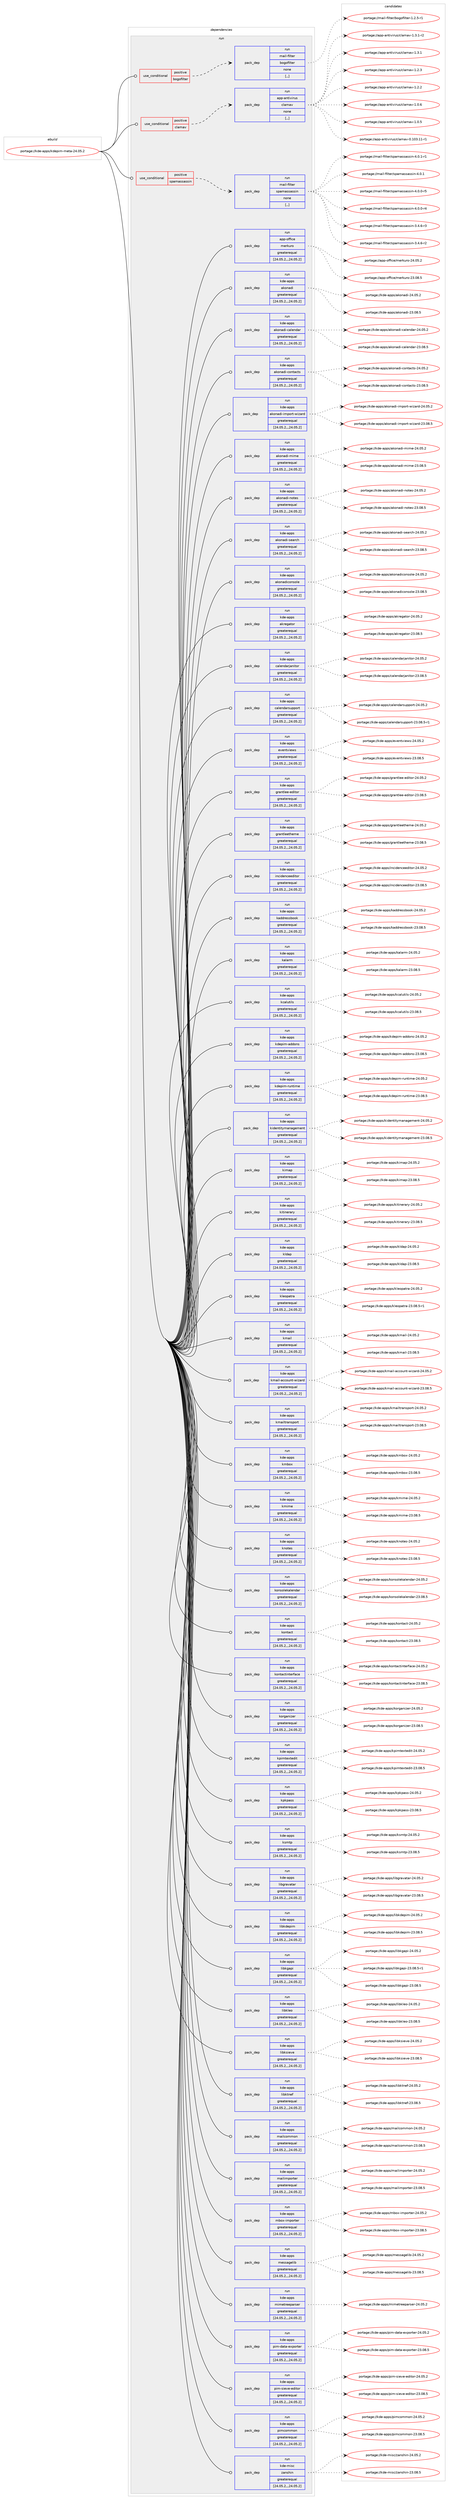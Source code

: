 digraph prolog {

# *************
# Graph options
# *************

newrank=true;
concentrate=true;
compound=true;
graph [rankdir=LR,fontname=Helvetica,fontsize=10,ranksep=1.5];#, ranksep=2.5, nodesep=0.2];
edge  [arrowhead=vee];
node  [fontname=Helvetica,fontsize=10];

# **********
# The ebuild
# **********

subgraph cluster_leftcol {
color=gray;
label=<<i>ebuild</i>>;
id [label="portage://kde-apps/kdepim-meta-24.05.2", color=red, width=4, href="../kde-apps/kdepim-meta-24.05.2.svg"];
}

# ****************
# The dependencies
# ****************

subgraph cluster_midcol {
color=gray;
label=<<i>dependencies</i>>;
subgraph cluster_compile {
fillcolor="#eeeeee";
style=filled;
label=<<i>compile</i>>;
}
subgraph cluster_compileandrun {
fillcolor="#eeeeee";
style=filled;
label=<<i>compile and run</i>>;
}
subgraph cluster_run {
fillcolor="#eeeeee";
style=filled;
label=<<i>run</i>>;
subgraph cond67245 {
dependency252670 [label=<<TABLE BORDER="0" CELLBORDER="1" CELLSPACING="0" CELLPADDING="4"><TR><TD ROWSPAN="3" CELLPADDING="10">use_conditional</TD></TR><TR><TD>positive</TD></TR><TR><TD>bogofilter</TD></TR></TABLE>>, shape=none, color=red];
subgraph pack183651 {
dependency252671 [label=<<TABLE BORDER="0" CELLBORDER="1" CELLSPACING="0" CELLPADDING="4" WIDTH="220"><TR><TD ROWSPAN="6" CELLPADDING="30">pack_dep</TD></TR><TR><TD WIDTH="110">run</TD></TR><TR><TD>mail-filter</TD></TR><TR><TD>bogofilter</TD></TR><TR><TD>none</TD></TR><TR><TD>[,,]</TD></TR></TABLE>>, shape=none, color=blue];
}
dependency252670:e -> dependency252671:w [weight=20,style="dashed",arrowhead="vee"];
}
id:e -> dependency252670:w [weight=20,style="solid",arrowhead="odot"];
subgraph cond67246 {
dependency252672 [label=<<TABLE BORDER="0" CELLBORDER="1" CELLSPACING="0" CELLPADDING="4"><TR><TD ROWSPAN="3" CELLPADDING="10">use_conditional</TD></TR><TR><TD>positive</TD></TR><TR><TD>clamav</TD></TR></TABLE>>, shape=none, color=red];
subgraph pack183652 {
dependency252673 [label=<<TABLE BORDER="0" CELLBORDER="1" CELLSPACING="0" CELLPADDING="4" WIDTH="220"><TR><TD ROWSPAN="6" CELLPADDING="30">pack_dep</TD></TR><TR><TD WIDTH="110">run</TD></TR><TR><TD>app-antivirus</TD></TR><TR><TD>clamav</TD></TR><TR><TD>none</TD></TR><TR><TD>[,,]</TD></TR></TABLE>>, shape=none, color=blue];
}
dependency252672:e -> dependency252673:w [weight=20,style="dashed",arrowhead="vee"];
}
id:e -> dependency252672:w [weight=20,style="solid",arrowhead="odot"];
subgraph cond67247 {
dependency252674 [label=<<TABLE BORDER="0" CELLBORDER="1" CELLSPACING="0" CELLPADDING="4"><TR><TD ROWSPAN="3" CELLPADDING="10">use_conditional</TD></TR><TR><TD>positive</TD></TR><TR><TD>spamassassin</TD></TR></TABLE>>, shape=none, color=red];
subgraph pack183653 {
dependency252675 [label=<<TABLE BORDER="0" CELLBORDER="1" CELLSPACING="0" CELLPADDING="4" WIDTH="220"><TR><TD ROWSPAN="6" CELLPADDING="30">pack_dep</TD></TR><TR><TD WIDTH="110">run</TD></TR><TR><TD>mail-filter</TD></TR><TR><TD>spamassassin</TD></TR><TR><TD>none</TD></TR><TR><TD>[,,]</TD></TR></TABLE>>, shape=none, color=blue];
}
dependency252674:e -> dependency252675:w [weight=20,style="dashed",arrowhead="vee"];
}
id:e -> dependency252674:w [weight=20,style="solid",arrowhead="odot"];
subgraph pack183654 {
dependency252676 [label=<<TABLE BORDER="0" CELLBORDER="1" CELLSPACING="0" CELLPADDING="4" WIDTH="220"><TR><TD ROWSPAN="6" CELLPADDING="30">pack_dep</TD></TR><TR><TD WIDTH="110">run</TD></TR><TR><TD>app-office</TD></TR><TR><TD>merkuro</TD></TR><TR><TD>greaterequal</TD></TR><TR><TD>[24.05.2,,,24.05.2]</TD></TR></TABLE>>, shape=none, color=blue];
}
id:e -> dependency252676:w [weight=20,style="solid",arrowhead="odot"];
subgraph pack183655 {
dependency252677 [label=<<TABLE BORDER="0" CELLBORDER="1" CELLSPACING="0" CELLPADDING="4" WIDTH="220"><TR><TD ROWSPAN="6" CELLPADDING="30">pack_dep</TD></TR><TR><TD WIDTH="110">run</TD></TR><TR><TD>kde-apps</TD></TR><TR><TD>akonadi</TD></TR><TR><TD>greaterequal</TD></TR><TR><TD>[24.05.2,,,24.05.2]</TD></TR></TABLE>>, shape=none, color=blue];
}
id:e -> dependency252677:w [weight=20,style="solid",arrowhead="odot"];
subgraph pack183656 {
dependency252678 [label=<<TABLE BORDER="0" CELLBORDER="1" CELLSPACING="0" CELLPADDING="4" WIDTH="220"><TR><TD ROWSPAN="6" CELLPADDING="30">pack_dep</TD></TR><TR><TD WIDTH="110">run</TD></TR><TR><TD>kde-apps</TD></TR><TR><TD>akonadi-calendar</TD></TR><TR><TD>greaterequal</TD></TR><TR><TD>[24.05.2,,,24.05.2]</TD></TR></TABLE>>, shape=none, color=blue];
}
id:e -> dependency252678:w [weight=20,style="solid",arrowhead="odot"];
subgraph pack183657 {
dependency252679 [label=<<TABLE BORDER="0" CELLBORDER="1" CELLSPACING="0" CELLPADDING="4" WIDTH="220"><TR><TD ROWSPAN="6" CELLPADDING="30">pack_dep</TD></TR><TR><TD WIDTH="110">run</TD></TR><TR><TD>kde-apps</TD></TR><TR><TD>akonadi-contacts</TD></TR><TR><TD>greaterequal</TD></TR><TR><TD>[24.05.2,,,24.05.2]</TD></TR></TABLE>>, shape=none, color=blue];
}
id:e -> dependency252679:w [weight=20,style="solid",arrowhead="odot"];
subgraph pack183658 {
dependency252680 [label=<<TABLE BORDER="0" CELLBORDER="1" CELLSPACING="0" CELLPADDING="4" WIDTH="220"><TR><TD ROWSPAN="6" CELLPADDING="30">pack_dep</TD></TR><TR><TD WIDTH="110">run</TD></TR><TR><TD>kde-apps</TD></TR><TR><TD>akonadi-import-wizard</TD></TR><TR><TD>greaterequal</TD></TR><TR><TD>[24.05.2,,,24.05.2]</TD></TR></TABLE>>, shape=none, color=blue];
}
id:e -> dependency252680:w [weight=20,style="solid",arrowhead="odot"];
subgraph pack183659 {
dependency252681 [label=<<TABLE BORDER="0" CELLBORDER="1" CELLSPACING="0" CELLPADDING="4" WIDTH="220"><TR><TD ROWSPAN="6" CELLPADDING="30">pack_dep</TD></TR><TR><TD WIDTH="110">run</TD></TR><TR><TD>kde-apps</TD></TR><TR><TD>akonadi-mime</TD></TR><TR><TD>greaterequal</TD></TR><TR><TD>[24.05.2,,,24.05.2]</TD></TR></TABLE>>, shape=none, color=blue];
}
id:e -> dependency252681:w [weight=20,style="solid",arrowhead="odot"];
subgraph pack183660 {
dependency252682 [label=<<TABLE BORDER="0" CELLBORDER="1" CELLSPACING="0" CELLPADDING="4" WIDTH="220"><TR><TD ROWSPAN="6" CELLPADDING="30">pack_dep</TD></TR><TR><TD WIDTH="110">run</TD></TR><TR><TD>kde-apps</TD></TR><TR><TD>akonadi-notes</TD></TR><TR><TD>greaterequal</TD></TR><TR><TD>[24.05.2,,,24.05.2]</TD></TR></TABLE>>, shape=none, color=blue];
}
id:e -> dependency252682:w [weight=20,style="solid",arrowhead="odot"];
subgraph pack183661 {
dependency252683 [label=<<TABLE BORDER="0" CELLBORDER="1" CELLSPACING="0" CELLPADDING="4" WIDTH="220"><TR><TD ROWSPAN="6" CELLPADDING="30">pack_dep</TD></TR><TR><TD WIDTH="110">run</TD></TR><TR><TD>kde-apps</TD></TR><TR><TD>akonadi-search</TD></TR><TR><TD>greaterequal</TD></TR><TR><TD>[24.05.2,,,24.05.2]</TD></TR></TABLE>>, shape=none, color=blue];
}
id:e -> dependency252683:w [weight=20,style="solid",arrowhead="odot"];
subgraph pack183662 {
dependency252684 [label=<<TABLE BORDER="0" CELLBORDER="1" CELLSPACING="0" CELLPADDING="4" WIDTH="220"><TR><TD ROWSPAN="6" CELLPADDING="30">pack_dep</TD></TR><TR><TD WIDTH="110">run</TD></TR><TR><TD>kde-apps</TD></TR><TR><TD>akonadiconsole</TD></TR><TR><TD>greaterequal</TD></TR><TR><TD>[24.05.2,,,24.05.2]</TD></TR></TABLE>>, shape=none, color=blue];
}
id:e -> dependency252684:w [weight=20,style="solid",arrowhead="odot"];
subgraph pack183663 {
dependency252685 [label=<<TABLE BORDER="0" CELLBORDER="1" CELLSPACING="0" CELLPADDING="4" WIDTH="220"><TR><TD ROWSPAN="6" CELLPADDING="30">pack_dep</TD></TR><TR><TD WIDTH="110">run</TD></TR><TR><TD>kde-apps</TD></TR><TR><TD>akregator</TD></TR><TR><TD>greaterequal</TD></TR><TR><TD>[24.05.2,,,24.05.2]</TD></TR></TABLE>>, shape=none, color=blue];
}
id:e -> dependency252685:w [weight=20,style="solid",arrowhead="odot"];
subgraph pack183664 {
dependency252686 [label=<<TABLE BORDER="0" CELLBORDER="1" CELLSPACING="0" CELLPADDING="4" WIDTH="220"><TR><TD ROWSPAN="6" CELLPADDING="30">pack_dep</TD></TR><TR><TD WIDTH="110">run</TD></TR><TR><TD>kde-apps</TD></TR><TR><TD>calendarjanitor</TD></TR><TR><TD>greaterequal</TD></TR><TR><TD>[24.05.2,,,24.05.2]</TD></TR></TABLE>>, shape=none, color=blue];
}
id:e -> dependency252686:w [weight=20,style="solid",arrowhead="odot"];
subgraph pack183665 {
dependency252687 [label=<<TABLE BORDER="0" CELLBORDER="1" CELLSPACING="0" CELLPADDING="4" WIDTH="220"><TR><TD ROWSPAN="6" CELLPADDING="30">pack_dep</TD></TR><TR><TD WIDTH="110">run</TD></TR><TR><TD>kde-apps</TD></TR><TR><TD>calendarsupport</TD></TR><TR><TD>greaterequal</TD></TR><TR><TD>[24.05.2,,,24.05.2]</TD></TR></TABLE>>, shape=none, color=blue];
}
id:e -> dependency252687:w [weight=20,style="solid",arrowhead="odot"];
subgraph pack183666 {
dependency252688 [label=<<TABLE BORDER="0" CELLBORDER="1" CELLSPACING="0" CELLPADDING="4" WIDTH="220"><TR><TD ROWSPAN="6" CELLPADDING="30">pack_dep</TD></TR><TR><TD WIDTH="110">run</TD></TR><TR><TD>kde-apps</TD></TR><TR><TD>eventviews</TD></TR><TR><TD>greaterequal</TD></TR><TR><TD>[24.05.2,,,24.05.2]</TD></TR></TABLE>>, shape=none, color=blue];
}
id:e -> dependency252688:w [weight=20,style="solid",arrowhead="odot"];
subgraph pack183667 {
dependency252689 [label=<<TABLE BORDER="0" CELLBORDER="1" CELLSPACING="0" CELLPADDING="4" WIDTH="220"><TR><TD ROWSPAN="6" CELLPADDING="30">pack_dep</TD></TR><TR><TD WIDTH="110">run</TD></TR><TR><TD>kde-apps</TD></TR><TR><TD>grantlee-editor</TD></TR><TR><TD>greaterequal</TD></TR><TR><TD>[24.05.2,,,24.05.2]</TD></TR></TABLE>>, shape=none, color=blue];
}
id:e -> dependency252689:w [weight=20,style="solid",arrowhead="odot"];
subgraph pack183668 {
dependency252690 [label=<<TABLE BORDER="0" CELLBORDER="1" CELLSPACING="0" CELLPADDING="4" WIDTH="220"><TR><TD ROWSPAN="6" CELLPADDING="30">pack_dep</TD></TR><TR><TD WIDTH="110">run</TD></TR><TR><TD>kde-apps</TD></TR><TR><TD>grantleetheme</TD></TR><TR><TD>greaterequal</TD></TR><TR><TD>[24.05.2,,,24.05.2]</TD></TR></TABLE>>, shape=none, color=blue];
}
id:e -> dependency252690:w [weight=20,style="solid",arrowhead="odot"];
subgraph pack183669 {
dependency252691 [label=<<TABLE BORDER="0" CELLBORDER="1" CELLSPACING="0" CELLPADDING="4" WIDTH="220"><TR><TD ROWSPAN="6" CELLPADDING="30">pack_dep</TD></TR><TR><TD WIDTH="110">run</TD></TR><TR><TD>kde-apps</TD></TR><TR><TD>incidenceeditor</TD></TR><TR><TD>greaterequal</TD></TR><TR><TD>[24.05.2,,,24.05.2]</TD></TR></TABLE>>, shape=none, color=blue];
}
id:e -> dependency252691:w [weight=20,style="solid",arrowhead="odot"];
subgraph pack183670 {
dependency252692 [label=<<TABLE BORDER="0" CELLBORDER="1" CELLSPACING="0" CELLPADDING="4" WIDTH="220"><TR><TD ROWSPAN="6" CELLPADDING="30">pack_dep</TD></TR><TR><TD WIDTH="110">run</TD></TR><TR><TD>kde-apps</TD></TR><TR><TD>kaddressbook</TD></TR><TR><TD>greaterequal</TD></TR><TR><TD>[24.05.2,,,24.05.2]</TD></TR></TABLE>>, shape=none, color=blue];
}
id:e -> dependency252692:w [weight=20,style="solid",arrowhead="odot"];
subgraph pack183671 {
dependency252693 [label=<<TABLE BORDER="0" CELLBORDER="1" CELLSPACING="0" CELLPADDING="4" WIDTH="220"><TR><TD ROWSPAN="6" CELLPADDING="30">pack_dep</TD></TR><TR><TD WIDTH="110">run</TD></TR><TR><TD>kde-apps</TD></TR><TR><TD>kalarm</TD></TR><TR><TD>greaterequal</TD></TR><TR><TD>[24.05.2,,,24.05.2]</TD></TR></TABLE>>, shape=none, color=blue];
}
id:e -> dependency252693:w [weight=20,style="solid",arrowhead="odot"];
subgraph pack183672 {
dependency252694 [label=<<TABLE BORDER="0" CELLBORDER="1" CELLSPACING="0" CELLPADDING="4" WIDTH="220"><TR><TD ROWSPAN="6" CELLPADDING="30">pack_dep</TD></TR><TR><TD WIDTH="110">run</TD></TR><TR><TD>kde-apps</TD></TR><TR><TD>kcalutils</TD></TR><TR><TD>greaterequal</TD></TR><TR><TD>[24.05.2,,,24.05.2]</TD></TR></TABLE>>, shape=none, color=blue];
}
id:e -> dependency252694:w [weight=20,style="solid",arrowhead="odot"];
subgraph pack183673 {
dependency252695 [label=<<TABLE BORDER="0" CELLBORDER="1" CELLSPACING="0" CELLPADDING="4" WIDTH="220"><TR><TD ROWSPAN="6" CELLPADDING="30">pack_dep</TD></TR><TR><TD WIDTH="110">run</TD></TR><TR><TD>kde-apps</TD></TR><TR><TD>kdepim-addons</TD></TR><TR><TD>greaterequal</TD></TR><TR><TD>[24.05.2,,,24.05.2]</TD></TR></TABLE>>, shape=none, color=blue];
}
id:e -> dependency252695:w [weight=20,style="solid",arrowhead="odot"];
subgraph pack183674 {
dependency252696 [label=<<TABLE BORDER="0" CELLBORDER="1" CELLSPACING="0" CELLPADDING="4" WIDTH="220"><TR><TD ROWSPAN="6" CELLPADDING="30">pack_dep</TD></TR><TR><TD WIDTH="110">run</TD></TR><TR><TD>kde-apps</TD></TR><TR><TD>kdepim-runtime</TD></TR><TR><TD>greaterequal</TD></TR><TR><TD>[24.05.2,,,24.05.2]</TD></TR></TABLE>>, shape=none, color=blue];
}
id:e -> dependency252696:w [weight=20,style="solid",arrowhead="odot"];
subgraph pack183675 {
dependency252697 [label=<<TABLE BORDER="0" CELLBORDER="1" CELLSPACING="0" CELLPADDING="4" WIDTH="220"><TR><TD ROWSPAN="6" CELLPADDING="30">pack_dep</TD></TR><TR><TD WIDTH="110">run</TD></TR><TR><TD>kde-apps</TD></TR><TR><TD>kidentitymanagement</TD></TR><TR><TD>greaterequal</TD></TR><TR><TD>[24.05.2,,,24.05.2]</TD></TR></TABLE>>, shape=none, color=blue];
}
id:e -> dependency252697:w [weight=20,style="solid",arrowhead="odot"];
subgraph pack183676 {
dependency252698 [label=<<TABLE BORDER="0" CELLBORDER="1" CELLSPACING="0" CELLPADDING="4" WIDTH="220"><TR><TD ROWSPAN="6" CELLPADDING="30">pack_dep</TD></TR><TR><TD WIDTH="110">run</TD></TR><TR><TD>kde-apps</TD></TR><TR><TD>kimap</TD></TR><TR><TD>greaterequal</TD></TR><TR><TD>[24.05.2,,,24.05.2]</TD></TR></TABLE>>, shape=none, color=blue];
}
id:e -> dependency252698:w [weight=20,style="solid",arrowhead="odot"];
subgraph pack183677 {
dependency252699 [label=<<TABLE BORDER="0" CELLBORDER="1" CELLSPACING="0" CELLPADDING="4" WIDTH="220"><TR><TD ROWSPAN="6" CELLPADDING="30">pack_dep</TD></TR><TR><TD WIDTH="110">run</TD></TR><TR><TD>kde-apps</TD></TR><TR><TD>kitinerary</TD></TR><TR><TD>greaterequal</TD></TR><TR><TD>[24.05.2,,,24.05.2]</TD></TR></TABLE>>, shape=none, color=blue];
}
id:e -> dependency252699:w [weight=20,style="solid",arrowhead="odot"];
subgraph pack183678 {
dependency252700 [label=<<TABLE BORDER="0" CELLBORDER="1" CELLSPACING="0" CELLPADDING="4" WIDTH="220"><TR><TD ROWSPAN="6" CELLPADDING="30">pack_dep</TD></TR><TR><TD WIDTH="110">run</TD></TR><TR><TD>kde-apps</TD></TR><TR><TD>kldap</TD></TR><TR><TD>greaterequal</TD></TR><TR><TD>[24.05.2,,,24.05.2]</TD></TR></TABLE>>, shape=none, color=blue];
}
id:e -> dependency252700:w [weight=20,style="solid",arrowhead="odot"];
subgraph pack183679 {
dependency252701 [label=<<TABLE BORDER="0" CELLBORDER="1" CELLSPACING="0" CELLPADDING="4" WIDTH="220"><TR><TD ROWSPAN="6" CELLPADDING="30">pack_dep</TD></TR><TR><TD WIDTH="110">run</TD></TR><TR><TD>kde-apps</TD></TR><TR><TD>kleopatra</TD></TR><TR><TD>greaterequal</TD></TR><TR><TD>[24.05.2,,,24.05.2]</TD></TR></TABLE>>, shape=none, color=blue];
}
id:e -> dependency252701:w [weight=20,style="solid",arrowhead="odot"];
subgraph pack183680 {
dependency252702 [label=<<TABLE BORDER="0" CELLBORDER="1" CELLSPACING="0" CELLPADDING="4" WIDTH="220"><TR><TD ROWSPAN="6" CELLPADDING="30">pack_dep</TD></TR><TR><TD WIDTH="110">run</TD></TR><TR><TD>kde-apps</TD></TR><TR><TD>kmail</TD></TR><TR><TD>greaterequal</TD></TR><TR><TD>[24.05.2,,,24.05.2]</TD></TR></TABLE>>, shape=none, color=blue];
}
id:e -> dependency252702:w [weight=20,style="solid",arrowhead="odot"];
subgraph pack183681 {
dependency252703 [label=<<TABLE BORDER="0" CELLBORDER="1" CELLSPACING="0" CELLPADDING="4" WIDTH="220"><TR><TD ROWSPAN="6" CELLPADDING="30">pack_dep</TD></TR><TR><TD WIDTH="110">run</TD></TR><TR><TD>kde-apps</TD></TR><TR><TD>kmail-account-wizard</TD></TR><TR><TD>greaterequal</TD></TR><TR><TD>[24.05.2,,,24.05.2]</TD></TR></TABLE>>, shape=none, color=blue];
}
id:e -> dependency252703:w [weight=20,style="solid",arrowhead="odot"];
subgraph pack183682 {
dependency252704 [label=<<TABLE BORDER="0" CELLBORDER="1" CELLSPACING="0" CELLPADDING="4" WIDTH="220"><TR><TD ROWSPAN="6" CELLPADDING="30">pack_dep</TD></TR><TR><TD WIDTH="110">run</TD></TR><TR><TD>kde-apps</TD></TR><TR><TD>kmailtransport</TD></TR><TR><TD>greaterequal</TD></TR><TR><TD>[24.05.2,,,24.05.2]</TD></TR></TABLE>>, shape=none, color=blue];
}
id:e -> dependency252704:w [weight=20,style="solid",arrowhead="odot"];
subgraph pack183683 {
dependency252705 [label=<<TABLE BORDER="0" CELLBORDER="1" CELLSPACING="0" CELLPADDING="4" WIDTH="220"><TR><TD ROWSPAN="6" CELLPADDING="30">pack_dep</TD></TR><TR><TD WIDTH="110">run</TD></TR><TR><TD>kde-apps</TD></TR><TR><TD>kmbox</TD></TR><TR><TD>greaterequal</TD></TR><TR><TD>[24.05.2,,,24.05.2]</TD></TR></TABLE>>, shape=none, color=blue];
}
id:e -> dependency252705:w [weight=20,style="solid",arrowhead="odot"];
subgraph pack183684 {
dependency252706 [label=<<TABLE BORDER="0" CELLBORDER="1" CELLSPACING="0" CELLPADDING="4" WIDTH="220"><TR><TD ROWSPAN="6" CELLPADDING="30">pack_dep</TD></TR><TR><TD WIDTH="110">run</TD></TR><TR><TD>kde-apps</TD></TR><TR><TD>kmime</TD></TR><TR><TD>greaterequal</TD></TR><TR><TD>[24.05.2,,,24.05.2]</TD></TR></TABLE>>, shape=none, color=blue];
}
id:e -> dependency252706:w [weight=20,style="solid",arrowhead="odot"];
subgraph pack183685 {
dependency252707 [label=<<TABLE BORDER="0" CELLBORDER="1" CELLSPACING="0" CELLPADDING="4" WIDTH="220"><TR><TD ROWSPAN="6" CELLPADDING="30">pack_dep</TD></TR><TR><TD WIDTH="110">run</TD></TR><TR><TD>kde-apps</TD></TR><TR><TD>knotes</TD></TR><TR><TD>greaterequal</TD></TR><TR><TD>[24.05.2,,,24.05.2]</TD></TR></TABLE>>, shape=none, color=blue];
}
id:e -> dependency252707:w [weight=20,style="solid",arrowhead="odot"];
subgraph pack183686 {
dependency252708 [label=<<TABLE BORDER="0" CELLBORDER="1" CELLSPACING="0" CELLPADDING="4" WIDTH="220"><TR><TD ROWSPAN="6" CELLPADDING="30">pack_dep</TD></TR><TR><TD WIDTH="110">run</TD></TR><TR><TD>kde-apps</TD></TR><TR><TD>konsolekalendar</TD></TR><TR><TD>greaterequal</TD></TR><TR><TD>[24.05.2,,,24.05.2]</TD></TR></TABLE>>, shape=none, color=blue];
}
id:e -> dependency252708:w [weight=20,style="solid",arrowhead="odot"];
subgraph pack183687 {
dependency252709 [label=<<TABLE BORDER="0" CELLBORDER="1" CELLSPACING="0" CELLPADDING="4" WIDTH="220"><TR><TD ROWSPAN="6" CELLPADDING="30">pack_dep</TD></TR><TR><TD WIDTH="110">run</TD></TR><TR><TD>kde-apps</TD></TR><TR><TD>kontact</TD></TR><TR><TD>greaterequal</TD></TR><TR><TD>[24.05.2,,,24.05.2]</TD></TR></TABLE>>, shape=none, color=blue];
}
id:e -> dependency252709:w [weight=20,style="solid",arrowhead="odot"];
subgraph pack183688 {
dependency252710 [label=<<TABLE BORDER="0" CELLBORDER="1" CELLSPACING="0" CELLPADDING="4" WIDTH="220"><TR><TD ROWSPAN="6" CELLPADDING="30">pack_dep</TD></TR><TR><TD WIDTH="110">run</TD></TR><TR><TD>kde-apps</TD></TR><TR><TD>kontactinterface</TD></TR><TR><TD>greaterequal</TD></TR><TR><TD>[24.05.2,,,24.05.2]</TD></TR></TABLE>>, shape=none, color=blue];
}
id:e -> dependency252710:w [weight=20,style="solid",arrowhead="odot"];
subgraph pack183689 {
dependency252711 [label=<<TABLE BORDER="0" CELLBORDER="1" CELLSPACING="0" CELLPADDING="4" WIDTH="220"><TR><TD ROWSPAN="6" CELLPADDING="30">pack_dep</TD></TR><TR><TD WIDTH="110">run</TD></TR><TR><TD>kde-apps</TD></TR><TR><TD>korganizer</TD></TR><TR><TD>greaterequal</TD></TR><TR><TD>[24.05.2,,,24.05.2]</TD></TR></TABLE>>, shape=none, color=blue];
}
id:e -> dependency252711:w [weight=20,style="solid",arrowhead="odot"];
subgraph pack183690 {
dependency252712 [label=<<TABLE BORDER="0" CELLBORDER="1" CELLSPACING="0" CELLPADDING="4" WIDTH="220"><TR><TD ROWSPAN="6" CELLPADDING="30">pack_dep</TD></TR><TR><TD WIDTH="110">run</TD></TR><TR><TD>kde-apps</TD></TR><TR><TD>kpimtextedit</TD></TR><TR><TD>greaterequal</TD></TR><TR><TD>[24.05.2,,,24.05.2]</TD></TR></TABLE>>, shape=none, color=blue];
}
id:e -> dependency252712:w [weight=20,style="solid",arrowhead="odot"];
subgraph pack183691 {
dependency252713 [label=<<TABLE BORDER="0" CELLBORDER="1" CELLSPACING="0" CELLPADDING="4" WIDTH="220"><TR><TD ROWSPAN="6" CELLPADDING="30">pack_dep</TD></TR><TR><TD WIDTH="110">run</TD></TR><TR><TD>kde-apps</TD></TR><TR><TD>kpkpass</TD></TR><TR><TD>greaterequal</TD></TR><TR><TD>[24.05.2,,,24.05.2]</TD></TR></TABLE>>, shape=none, color=blue];
}
id:e -> dependency252713:w [weight=20,style="solid",arrowhead="odot"];
subgraph pack183692 {
dependency252714 [label=<<TABLE BORDER="0" CELLBORDER="1" CELLSPACING="0" CELLPADDING="4" WIDTH="220"><TR><TD ROWSPAN="6" CELLPADDING="30">pack_dep</TD></TR><TR><TD WIDTH="110">run</TD></TR><TR><TD>kde-apps</TD></TR><TR><TD>ksmtp</TD></TR><TR><TD>greaterequal</TD></TR><TR><TD>[24.05.2,,,24.05.2]</TD></TR></TABLE>>, shape=none, color=blue];
}
id:e -> dependency252714:w [weight=20,style="solid",arrowhead="odot"];
subgraph pack183693 {
dependency252715 [label=<<TABLE BORDER="0" CELLBORDER="1" CELLSPACING="0" CELLPADDING="4" WIDTH="220"><TR><TD ROWSPAN="6" CELLPADDING="30">pack_dep</TD></TR><TR><TD WIDTH="110">run</TD></TR><TR><TD>kde-apps</TD></TR><TR><TD>libgravatar</TD></TR><TR><TD>greaterequal</TD></TR><TR><TD>[24.05.2,,,24.05.2]</TD></TR></TABLE>>, shape=none, color=blue];
}
id:e -> dependency252715:w [weight=20,style="solid",arrowhead="odot"];
subgraph pack183694 {
dependency252716 [label=<<TABLE BORDER="0" CELLBORDER="1" CELLSPACING="0" CELLPADDING="4" WIDTH="220"><TR><TD ROWSPAN="6" CELLPADDING="30">pack_dep</TD></TR><TR><TD WIDTH="110">run</TD></TR><TR><TD>kde-apps</TD></TR><TR><TD>libkdepim</TD></TR><TR><TD>greaterequal</TD></TR><TR><TD>[24.05.2,,,24.05.2]</TD></TR></TABLE>>, shape=none, color=blue];
}
id:e -> dependency252716:w [weight=20,style="solid",arrowhead="odot"];
subgraph pack183695 {
dependency252717 [label=<<TABLE BORDER="0" CELLBORDER="1" CELLSPACING="0" CELLPADDING="4" WIDTH="220"><TR><TD ROWSPAN="6" CELLPADDING="30">pack_dep</TD></TR><TR><TD WIDTH="110">run</TD></TR><TR><TD>kde-apps</TD></TR><TR><TD>libkgapi</TD></TR><TR><TD>greaterequal</TD></TR><TR><TD>[24.05.2,,,24.05.2]</TD></TR></TABLE>>, shape=none, color=blue];
}
id:e -> dependency252717:w [weight=20,style="solid",arrowhead="odot"];
subgraph pack183696 {
dependency252718 [label=<<TABLE BORDER="0" CELLBORDER="1" CELLSPACING="0" CELLPADDING="4" WIDTH="220"><TR><TD ROWSPAN="6" CELLPADDING="30">pack_dep</TD></TR><TR><TD WIDTH="110">run</TD></TR><TR><TD>kde-apps</TD></TR><TR><TD>libkleo</TD></TR><TR><TD>greaterequal</TD></TR><TR><TD>[24.05.2,,,24.05.2]</TD></TR></TABLE>>, shape=none, color=blue];
}
id:e -> dependency252718:w [weight=20,style="solid",arrowhead="odot"];
subgraph pack183697 {
dependency252719 [label=<<TABLE BORDER="0" CELLBORDER="1" CELLSPACING="0" CELLPADDING="4" WIDTH="220"><TR><TD ROWSPAN="6" CELLPADDING="30">pack_dep</TD></TR><TR><TD WIDTH="110">run</TD></TR><TR><TD>kde-apps</TD></TR><TR><TD>libksieve</TD></TR><TR><TD>greaterequal</TD></TR><TR><TD>[24.05.2,,,24.05.2]</TD></TR></TABLE>>, shape=none, color=blue];
}
id:e -> dependency252719:w [weight=20,style="solid",arrowhead="odot"];
subgraph pack183698 {
dependency252720 [label=<<TABLE BORDER="0" CELLBORDER="1" CELLSPACING="0" CELLPADDING="4" WIDTH="220"><TR><TD ROWSPAN="6" CELLPADDING="30">pack_dep</TD></TR><TR><TD WIDTH="110">run</TD></TR><TR><TD>kde-apps</TD></TR><TR><TD>libktnef</TD></TR><TR><TD>greaterequal</TD></TR><TR><TD>[24.05.2,,,24.05.2]</TD></TR></TABLE>>, shape=none, color=blue];
}
id:e -> dependency252720:w [weight=20,style="solid",arrowhead="odot"];
subgraph pack183699 {
dependency252721 [label=<<TABLE BORDER="0" CELLBORDER="1" CELLSPACING="0" CELLPADDING="4" WIDTH="220"><TR><TD ROWSPAN="6" CELLPADDING="30">pack_dep</TD></TR><TR><TD WIDTH="110">run</TD></TR><TR><TD>kde-apps</TD></TR><TR><TD>mailcommon</TD></TR><TR><TD>greaterequal</TD></TR><TR><TD>[24.05.2,,,24.05.2]</TD></TR></TABLE>>, shape=none, color=blue];
}
id:e -> dependency252721:w [weight=20,style="solid",arrowhead="odot"];
subgraph pack183700 {
dependency252722 [label=<<TABLE BORDER="0" CELLBORDER="1" CELLSPACING="0" CELLPADDING="4" WIDTH="220"><TR><TD ROWSPAN="6" CELLPADDING="30">pack_dep</TD></TR><TR><TD WIDTH="110">run</TD></TR><TR><TD>kde-apps</TD></TR><TR><TD>mailimporter</TD></TR><TR><TD>greaterequal</TD></TR><TR><TD>[24.05.2,,,24.05.2]</TD></TR></TABLE>>, shape=none, color=blue];
}
id:e -> dependency252722:w [weight=20,style="solid",arrowhead="odot"];
subgraph pack183701 {
dependency252723 [label=<<TABLE BORDER="0" CELLBORDER="1" CELLSPACING="0" CELLPADDING="4" WIDTH="220"><TR><TD ROWSPAN="6" CELLPADDING="30">pack_dep</TD></TR><TR><TD WIDTH="110">run</TD></TR><TR><TD>kde-apps</TD></TR><TR><TD>mbox-importer</TD></TR><TR><TD>greaterequal</TD></TR><TR><TD>[24.05.2,,,24.05.2]</TD></TR></TABLE>>, shape=none, color=blue];
}
id:e -> dependency252723:w [weight=20,style="solid",arrowhead="odot"];
subgraph pack183702 {
dependency252724 [label=<<TABLE BORDER="0" CELLBORDER="1" CELLSPACING="0" CELLPADDING="4" WIDTH="220"><TR><TD ROWSPAN="6" CELLPADDING="30">pack_dep</TD></TR><TR><TD WIDTH="110">run</TD></TR><TR><TD>kde-apps</TD></TR><TR><TD>messagelib</TD></TR><TR><TD>greaterequal</TD></TR><TR><TD>[24.05.2,,,24.05.2]</TD></TR></TABLE>>, shape=none, color=blue];
}
id:e -> dependency252724:w [weight=20,style="solid",arrowhead="odot"];
subgraph pack183703 {
dependency252725 [label=<<TABLE BORDER="0" CELLBORDER="1" CELLSPACING="0" CELLPADDING="4" WIDTH="220"><TR><TD ROWSPAN="6" CELLPADDING="30">pack_dep</TD></TR><TR><TD WIDTH="110">run</TD></TR><TR><TD>kde-apps</TD></TR><TR><TD>mimetreeparser</TD></TR><TR><TD>greaterequal</TD></TR><TR><TD>[24.05.2,,,24.05.2]</TD></TR></TABLE>>, shape=none, color=blue];
}
id:e -> dependency252725:w [weight=20,style="solid",arrowhead="odot"];
subgraph pack183704 {
dependency252726 [label=<<TABLE BORDER="0" CELLBORDER="1" CELLSPACING="0" CELLPADDING="4" WIDTH="220"><TR><TD ROWSPAN="6" CELLPADDING="30">pack_dep</TD></TR><TR><TD WIDTH="110">run</TD></TR><TR><TD>kde-apps</TD></TR><TR><TD>pim-data-exporter</TD></TR><TR><TD>greaterequal</TD></TR><TR><TD>[24.05.2,,,24.05.2]</TD></TR></TABLE>>, shape=none, color=blue];
}
id:e -> dependency252726:w [weight=20,style="solid",arrowhead="odot"];
subgraph pack183705 {
dependency252727 [label=<<TABLE BORDER="0" CELLBORDER="1" CELLSPACING="0" CELLPADDING="4" WIDTH="220"><TR><TD ROWSPAN="6" CELLPADDING="30">pack_dep</TD></TR><TR><TD WIDTH="110">run</TD></TR><TR><TD>kde-apps</TD></TR><TR><TD>pim-sieve-editor</TD></TR><TR><TD>greaterequal</TD></TR><TR><TD>[24.05.2,,,24.05.2]</TD></TR></TABLE>>, shape=none, color=blue];
}
id:e -> dependency252727:w [weight=20,style="solid",arrowhead="odot"];
subgraph pack183706 {
dependency252728 [label=<<TABLE BORDER="0" CELLBORDER="1" CELLSPACING="0" CELLPADDING="4" WIDTH="220"><TR><TD ROWSPAN="6" CELLPADDING="30">pack_dep</TD></TR><TR><TD WIDTH="110">run</TD></TR><TR><TD>kde-apps</TD></TR><TR><TD>pimcommon</TD></TR><TR><TD>greaterequal</TD></TR><TR><TD>[24.05.2,,,24.05.2]</TD></TR></TABLE>>, shape=none, color=blue];
}
id:e -> dependency252728:w [weight=20,style="solid",arrowhead="odot"];
subgraph pack183707 {
dependency252729 [label=<<TABLE BORDER="0" CELLBORDER="1" CELLSPACING="0" CELLPADDING="4" WIDTH="220"><TR><TD ROWSPAN="6" CELLPADDING="30">pack_dep</TD></TR><TR><TD WIDTH="110">run</TD></TR><TR><TD>kde-misc</TD></TR><TR><TD>zanshin</TD></TR><TR><TD>greaterequal</TD></TR><TR><TD>[24.05.2,,,24.05.2]</TD></TR></TABLE>>, shape=none, color=blue];
}
id:e -> dependency252729:w [weight=20,style="solid",arrowhead="odot"];
}
}

# **************
# The candidates
# **************

subgraph cluster_choices {
rank=same;
color=gray;
label=<<i>candidates</i>>;

subgraph choice183651 {
color=black;
nodesep=1;
choice109971051084510210510811610111447981111031111021051081161011144549465046534511449 [label="portage://mail-filter/bogofilter-1.2.5-r1", color=red, width=4,href="../mail-filter/bogofilter-1.2.5-r1.svg"];
dependency252671:e -> choice109971051084510210510811610111447981111031111021051081161011144549465046534511449:w [style=dotted,weight="100"];
}
subgraph choice183652 {
color=black;
nodesep=1;
choice971121124597110116105118105114117115479910897109971184549465146494511450 [label="portage://app-antivirus/clamav-1.3.1-r2", color=red, width=4,href="../app-antivirus/clamav-1.3.1-r2.svg"];
choice97112112459711011610511810511411711547991089710997118454946514649 [label="portage://app-antivirus/clamav-1.3.1", color=red, width=4,href="../app-antivirus/clamav-1.3.1.svg"];
choice97112112459711011610511810511411711547991089710997118454946504651 [label="portage://app-antivirus/clamav-1.2.3", color=red, width=4,href="../app-antivirus/clamav-1.2.3.svg"];
choice97112112459711011610511810511411711547991089710997118454946504650 [label="portage://app-antivirus/clamav-1.2.2", color=red, width=4,href="../app-antivirus/clamav-1.2.2.svg"];
choice97112112459711011610511810511411711547991089710997118454946484654 [label="portage://app-antivirus/clamav-1.0.6", color=red, width=4,href="../app-antivirus/clamav-1.0.6.svg"];
choice97112112459711011610511810511411711547991089710997118454946484653 [label="portage://app-antivirus/clamav-1.0.5", color=red, width=4,href="../app-antivirus/clamav-1.0.5.svg"];
choice971121124597110116105118105114117115479910897109971184548464948514649494511449 [label="portage://app-antivirus/clamav-0.103.11-r1", color=red, width=4,href="../app-antivirus/clamav-0.103.11-r1.svg"];
dependency252673:e -> choice971121124597110116105118105114117115479910897109971184549465146494511450:w [style=dotted,weight="100"];
dependency252673:e -> choice97112112459711011610511810511411711547991089710997118454946514649:w [style=dotted,weight="100"];
dependency252673:e -> choice97112112459711011610511810511411711547991089710997118454946504651:w [style=dotted,weight="100"];
dependency252673:e -> choice97112112459711011610511810511411711547991089710997118454946504650:w [style=dotted,weight="100"];
dependency252673:e -> choice97112112459711011610511810511411711547991089710997118454946484654:w [style=dotted,weight="100"];
dependency252673:e -> choice97112112459711011610511810511411711547991089710997118454946484653:w [style=dotted,weight="100"];
dependency252673:e -> choice971121124597110116105118105114117115479910897109971184548464948514649494511449:w [style=dotted,weight="100"];
}
subgraph choice183653 {
color=black;
nodesep=1;
choice1099710510845102105108116101114471151129710997115115971151151051104552464846494511449 [label="portage://mail-filter/spamassassin-4.0.1-r1", color=red, width=4,href="../mail-filter/spamassassin-4.0.1-r1.svg"];
choice109971051084510210510811610111447115112971099711511597115115105110455246484649 [label="portage://mail-filter/spamassassin-4.0.1", color=red, width=4,href="../mail-filter/spamassassin-4.0.1.svg"];
choice1099710510845102105108116101114471151129710997115115971151151051104552464846484511453 [label="portage://mail-filter/spamassassin-4.0.0-r5", color=red, width=4,href="../mail-filter/spamassassin-4.0.0-r5.svg"];
choice1099710510845102105108116101114471151129710997115115971151151051104552464846484511452 [label="portage://mail-filter/spamassassin-4.0.0-r4", color=red, width=4,href="../mail-filter/spamassassin-4.0.0-r4.svg"];
choice1099710510845102105108116101114471151129710997115115971151151051104551465246544511451 [label="portage://mail-filter/spamassassin-3.4.6-r3", color=red, width=4,href="../mail-filter/spamassassin-3.4.6-r3.svg"];
choice1099710510845102105108116101114471151129710997115115971151151051104551465246544511450 [label="portage://mail-filter/spamassassin-3.4.6-r2", color=red, width=4,href="../mail-filter/spamassassin-3.4.6-r2.svg"];
dependency252675:e -> choice1099710510845102105108116101114471151129710997115115971151151051104552464846494511449:w [style=dotted,weight="100"];
dependency252675:e -> choice109971051084510210510811610111447115112971099711511597115115105110455246484649:w [style=dotted,weight="100"];
dependency252675:e -> choice1099710510845102105108116101114471151129710997115115971151151051104552464846484511453:w [style=dotted,weight="100"];
dependency252675:e -> choice1099710510845102105108116101114471151129710997115115971151151051104552464846484511452:w [style=dotted,weight="100"];
dependency252675:e -> choice1099710510845102105108116101114471151129710997115115971151151051104551465246544511451:w [style=dotted,weight="100"];
dependency252675:e -> choice1099710510845102105108116101114471151129710997115115971151151051104551465246544511450:w [style=dotted,weight="100"];
}
subgraph choice183654 {
color=black;
nodesep=1;
choice971121124511110210210599101471091011141071171141114550524648534650 [label="portage://app-office/merkuro-24.05.2", color=red, width=4,href="../app-office/merkuro-24.05.2.svg"];
choice971121124511110210210599101471091011141071171141114550514648564653 [label="portage://app-office/merkuro-23.08.5", color=red, width=4,href="../app-office/merkuro-23.08.5.svg"];
dependency252676:e -> choice971121124511110210210599101471091011141071171141114550524648534650:w [style=dotted,weight="100"];
dependency252676:e -> choice971121124511110210210599101471091011141071171141114550514648564653:w [style=dotted,weight="100"];
}
subgraph choice183655 {
color=black;
nodesep=1;
choice10710010145971121121154797107111110971001054550524648534650 [label="portage://kde-apps/akonadi-24.05.2", color=red, width=4,href="../kde-apps/akonadi-24.05.2.svg"];
choice10710010145971121121154797107111110971001054550514648564653 [label="portage://kde-apps/akonadi-23.08.5", color=red, width=4,href="../kde-apps/akonadi-23.08.5.svg"];
dependency252677:e -> choice10710010145971121121154797107111110971001054550524648534650:w [style=dotted,weight="100"];
dependency252677:e -> choice10710010145971121121154797107111110971001054550514648564653:w [style=dotted,weight="100"];
}
subgraph choice183656 {
color=black;
nodesep=1;
choice1071001014597112112115479710711111097100105459997108101110100971144550524648534650 [label="portage://kde-apps/akonadi-calendar-24.05.2", color=red, width=4,href="../kde-apps/akonadi-calendar-24.05.2.svg"];
choice1071001014597112112115479710711111097100105459997108101110100971144550514648564653 [label="portage://kde-apps/akonadi-calendar-23.08.5", color=red, width=4,href="../kde-apps/akonadi-calendar-23.08.5.svg"];
dependency252678:e -> choice1071001014597112112115479710711111097100105459997108101110100971144550524648534650:w [style=dotted,weight="100"];
dependency252678:e -> choice1071001014597112112115479710711111097100105459997108101110100971144550514648564653:w [style=dotted,weight="100"];
}
subgraph choice183657 {
color=black;
nodesep=1;
choice1071001014597112112115479710711111097100105459911111011697991161154550524648534650 [label="portage://kde-apps/akonadi-contacts-24.05.2", color=red, width=4,href="../kde-apps/akonadi-contacts-24.05.2.svg"];
choice1071001014597112112115479710711111097100105459911111011697991161154550514648564653 [label="portage://kde-apps/akonadi-contacts-23.08.5", color=red, width=4,href="../kde-apps/akonadi-contacts-23.08.5.svg"];
dependency252679:e -> choice1071001014597112112115479710711111097100105459911111011697991161154550524648534650:w [style=dotted,weight="100"];
dependency252679:e -> choice1071001014597112112115479710711111097100105459911111011697991161154550514648564653:w [style=dotted,weight="100"];
}
subgraph choice183658 {
color=black;
nodesep=1;
choice10710010145971121121154797107111110971001054510510911211111411645119105122971141004550524648534650 [label="portage://kde-apps/akonadi-import-wizard-24.05.2", color=red, width=4,href="../kde-apps/akonadi-import-wizard-24.05.2.svg"];
choice10710010145971121121154797107111110971001054510510911211111411645119105122971141004550514648564653 [label="portage://kde-apps/akonadi-import-wizard-23.08.5", color=red, width=4,href="../kde-apps/akonadi-import-wizard-23.08.5.svg"];
dependency252680:e -> choice10710010145971121121154797107111110971001054510510911211111411645119105122971141004550524648534650:w [style=dotted,weight="100"];
dependency252680:e -> choice10710010145971121121154797107111110971001054510510911211111411645119105122971141004550514648564653:w [style=dotted,weight="100"];
}
subgraph choice183659 {
color=black;
nodesep=1;
choice1071001014597112112115479710711111097100105451091051091014550524648534650 [label="portage://kde-apps/akonadi-mime-24.05.2", color=red, width=4,href="../kde-apps/akonadi-mime-24.05.2.svg"];
choice1071001014597112112115479710711111097100105451091051091014550514648564653 [label="portage://kde-apps/akonadi-mime-23.08.5", color=red, width=4,href="../kde-apps/akonadi-mime-23.08.5.svg"];
dependency252681:e -> choice1071001014597112112115479710711111097100105451091051091014550524648534650:w [style=dotted,weight="100"];
dependency252681:e -> choice1071001014597112112115479710711111097100105451091051091014550514648564653:w [style=dotted,weight="100"];
}
subgraph choice183660 {
color=black;
nodesep=1;
choice1071001014597112112115479710711111097100105451101111161011154550524648534650 [label="portage://kde-apps/akonadi-notes-24.05.2", color=red, width=4,href="../kde-apps/akonadi-notes-24.05.2.svg"];
choice1071001014597112112115479710711111097100105451101111161011154550514648564653 [label="portage://kde-apps/akonadi-notes-23.08.5", color=red, width=4,href="../kde-apps/akonadi-notes-23.08.5.svg"];
dependency252682:e -> choice1071001014597112112115479710711111097100105451101111161011154550524648534650:w [style=dotted,weight="100"];
dependency252682:e -> choice1071001014597112112115479710711111097100105451101111161011154550514648564653:w [style=dotted,weight="100"];
}
subgraph choice183661 {
color=black;
nodesep=1;
choice10710010145971121121154797107111110971001054511510197114991044550524648534650 [label="portage://kde-apps/akonadi-search-24.05.2", color=red, width=4,href="../kde-apps/akonadi-search-24.05.2.svg"];
choice10710010145971121121154797107111110971001054511510197114991044550514648564653 [label="portage://kde-apps/akonadi-search-23.08.5", color=red, width=4,href="../kde-apps/akonadi-search-23.08.5.svg"];
dependency252683:e -> choice10710010145971121121154797107111110971001054511510197114991044550524648534650:w [style=dotted,weight="100"];
dependency252683:e -> choice10710010145971121121154797107111110971001054511510197114991044550514648564653:w [style=dotted,weight="100"];
}
subgraph choice183662 {
color=black;
nodesep=1;
choice1071001014597112112115479710711111097100105991111101151111081014550524648534650 [label="portage://kde-apps/akonadiconsole-24.05.2", color=red, width=4,href="../kde-apps/akonadiconsole-24.05.2.svg"];
choice1071001014597112112115479710711111097100105991111101151111081014550514648564653 [label="portage://kde-apps/akonadiconsole-23.08.5", color=red, width=4,href="../kde-apps/akonadiconsole-23.08.5.svg"];
dependency252684:e -> choice1071001014597112112115479710711111097100105991111101151111081014550524648534650:w [style=dotted,weight="100"];
dependency252684:e -> choice1071001014597112112115479710711111097100105991111101151111081014550514648564653:w [style=dotted,weight="100"];
}
subgraph choice183663 {
color=black;
nodesep=1;
choice10710010145971121121154797107114101103971161111144550524648534650 [label="portage://kde-apps/akregator-24.05.2", color=red, width=4,href="../kde-apps/akregator-24.05.2.svg"];
choice10710010145971121121154797107114101103971161111144550514648564653 [label="portage://kde-apps/akregator-23.08.5", color=red, width=4,href="../kde-apps/akregator-23.08.5.svg"];
dependency252685:e -> choice10710010145971121121154797107114101103971161111144550524648534650:w [style=dotted,weight="100"];
dependency252685:e -> choice10710010145971121121154797107114101103971161111144550514648564653:w [style=dotted,weight="100"];
}
subgraph choice183664 {
color=black;
nodesep=1;
choice107100101459711211211547999710810111010097114106971101051161111144550524648534650 [label="portage://kde-apps/calendarjanitor-24.05.2", color=red, width=4,href="../kde-apps/calendarjanitor-24.05.2.svg"];
choice107100101459711211211547999710810111010097114106971101051161111144550514648564653 [label="portage://kde-apps/calendarjanitor-23.08.5", color=red, width=4,href="../kde-apps/calendarjanitor-23.08.5.svg"];
dependency252686:e -> choice107100101459711211211547999710810111010097114106971101051161111144550524648534650:w [style=dotted,weight="100"];
dependency252686:e -> choice107100101459711211211547999710810111010097114106971101051161111144550514648564653:w [style=dotted,weight="100"];
}
subgraph choice183665 {
color=black;
nodesep=1;
choice1071001014597112112115479997108101110100971141151171121121111141164550524648534650 [label="portage://kde-apps/calendarsupport-24.05.2", color=red, width=4,href="../kde-apps/calendarsupport-24.05.2.svg"];
choice10710010145971121121154799971081011101009711411511711211211111411645505146485646534511449 [label="portage://kde-apps/calendarsupport-23.08.5-r1", color=red, width=4,href="../kde-apps/calendarsupport-23.08.5-r1.svg"];
dependency252687:e -> choice1071001014597112112115479997108101110100971141151171121121111141164550524648534650:w [style=dotted,weight="100"];
dependency252687:e -> choice10710010145971121121154799971081011101009711411511711211211111411645505146485646534511449:w [style=dotted,weight="100"];
}
subgraph choice183666 {
color=black;
nodesep=1;
choice1071001014597112112115471011181011101161181051011191154550524648534650 [label="portage://kde-apps/eventviews-24.05.2", color=red, width=4,href="../kde-apps/eventviews-24.05.2.svg"];
choice1071001014597112112115471011181011101161181051011191154550514648564653 [label="portage://kde-apps/eventviews-23.08.5", color=red, width=4,href="../kde-apps/eventviews-23.08.5.svg"];
dependency252688:e -> choice1071001014597112112115471011181011101161181051011191154550524648534650:w [style=dotted,weight="100"];
dependency252688:e -> choice1071001014597112112115471011181011101161181051011191154550514648564653:w [style=dotted,weight="100"];
}
subgraph choice183667 {
color=black;
nodesep=1;
choice10710010145971121121154710311497110116108101101451011001051161111144550524648534650 [label="portage://kde-apps/grantlee-editor-24.05.2", color=red, width=4,href="../kde-apps/grantlee-editor-24.05.2.svg"];
choice10710010145971121121154710311497110116108101101451011001051161111144550514648564653 [label="portage://kde-apps/grantlee-editor-23.08.5", color=red, width=4,href="../kde-apps/grantlee-editor-23.08.5.svg"];
dependency252689:e -> choice10710010145971121121154710311497110116108101101451011001051161111144550524648534650:w [style=dotted,weight="100"];
dependency252689:e -> choice10710010145971121121154710311497110116108101101451011001051161111144550514648564653:w [style=dotted,weight="100"];
}
subgraph choice183668 {
color=black;
nodesep=1;
choice107100101459711211211547103114971101161081011011161041011091014550524648534650 [label="portage://kde-apps/grantleetheme-24.05.2", color=red, width=4,href="../kde-apps/grantleetheme-24.05.2.svg"];
choice107100101459711211211547103114971101161081011011161041011091014550514648564653 [label="portage://kde-apps/grantleetheme-23.08.5", color=red, width=4,href="../kde-apps/grantleetheme-23.08.5.svg"];
dependency252690:e -> choice107100101459711211211547103114971101161081011011161041011091014550524648534650:w [style=dotted,weight="100"];
dependency252690:e -> choice107100101459711211211547103114971101161081011011161041011091014550514648564653:w [style=dotted,weight="100"];
}
subgraph choice183669 {
color=black;
nodesep=1;
choice10710010145971121121154710511099105100101110991011011001051161111144550524648534650 [label="portage://kde-apps/incidenceeditor-24.05.2", color=red, width=4,href="../kde-apps/incidenceeditor-24.05.2.svg"];
choice10710010145971121121154710511099105100101110991011011001051161111144550514648564653 [label="portage://kde-apps/incidenceeditor-23.08.5", color=red, width=4,href="../kde-apps/incidenceeditor-23.08.5.svg"];
dependency252691:e -> choice10710010145971121121154710511099105100101110991011011001051161111144550524648534650:w [style=dotted,weight="100"];
dependency252691:e -> choice10710010145971121121154710511099105100101110991011011001051161111144550514648564653:w [style=dotted,weight="100"];
}
subgraph choice183670 {
color=black;
nodesep=1;
choice10710010145971121121154710797100100114101115115981111111074550524648534650 [label="portage://kde-apps/kaddressbook-24.05.2", color=red, width=4,href="../kde-apps/kaddressbook-24.05.2.svg"];
choice10710010145971121121154710797100100114101115115981111111074550514648564653 [label="portage://kde-apps/kaddressbook-23.08.5", color=red, width=4,href="../kde-apps/kaddressbook-23.08.5.svg"];
dependency252692:e -> choice10710010145971121121154710797100100114101115115981111111074550524648534650:w [style=dotted,weight="100"];
dependency252692:e -> choice10710010145971121121154710797100100114101115115981111111074550514648564653:w [style=dotted,weight="100"];
}
subgraph choice183671 {
color=black;
nodesep=1;
choice10710010145971121121154710797108971141094550524648534650 [label="portage://kde-apps/kalarm-24.05.2", color=red, width=4,href="../kde-apps/kalarm-24.05.2.svg"];
choice10710010145971121121154710797108971141094550514648564653 [label="portage://kde-apps/kalarm-23.08.5", color=red, width=4,href="../kde-apps/kalarm-23.08.5.svg"];
dependency252693:e -> choice10710010145971121121154710797108971141094550524648534650:w [style=dotted,weight="100"];
dependency252693:e -> choice10710010145971121121154710797108971141094550514648564653:w [style=dotted,weight="100"];
}
subgraph choice183672 {
color=black;
nodesep=1;
choice10710010145971121121154710799971081171161051081154550524648534650 [label="portage://kde-apps/kcalutils-24.05.2", color=red, width=4,href="../kde-apps/kcalutils-24.05.2.svg"];
choice10710010145971121121154710799971081171161051081154550514648564653 [label="portage://kde-apps/kcalutils-23.08.5", color=red, width=4,href="../kde-apps/kcalutils-23.08.5.svg"];
dependency252694:e -> choice10710010145971121121154710799971081171161051081154550524648534650:w [style=dotted,weight="100"];
dependency252694:e -> choice10710010145971121121154710799971081171161051081154550514648564653:w [style=dotted,weight="100"];
}
subgraph choice183673 {
color=black;
nodesep=1;
choice10710010145971121121154710710010111210510945971001001111101154550524648534650 [label="portage://kde-apps/kdepim-addons-24.05.2", color=red, width=4,href="../kde-apps/kdepim-addons-24.05.2.svg"];
choice10710010145971121121154710710010111210510945971001001111101154550514648564653 [label="portage://kde-apps/kdepim-addons-23.08.5", color=red, width=4,href="../kde-apps/kdepim-addons-23.08.5.svg"];
dependency252695:e -> choice10710010145971121121154710710010111210510945971001001111101154550524648534650:w [style=dotted,weight="100"];
dependency252695:e -> choice10710010145971121121154710710010111210510945971001001111101154550514648564653:w [style=dotted,weight="100"];
}
subgraph choice183674 {
color=black;
nodesep=1;
choice107100101459711211211547107100101112105109451141171101161051091014550524648534650 [label="portage://kde-apps/kdepim-runtime-24.05.2", color=red, width=4,href="../kde-apps/kdepim-runtime-24.05.2.svg"];
choice107100101459711211211547107100101112105109451141171101161051091014550514648564653 [label="portage://kde-apps/kdepim-runtime-23.08.5", color=red, width=4,href="../kde-apps/kdepim-runtime-23.08.5.svg"];
dependency252696:e -> choice107100101459711211211547107100101112105109451141171101161051091014550524648534650:w [style=dotted,weight="100"];
dependency252696:e -> choice107100101459711211211547107100101112105109451141171101161051091014550514648564653:w [style=dotted,weight="100"];
}
subgraph choice183675 {
color=black;
nodesep=1;
choice10710010145971121121154710710510010111011610511612110997110971031011091011101164550524648534650 [label="portage://kde-apps/kidentitymanagement-24.05.2", color=red, width=4,href="../kde-apps/kidentitymanagement-24.05.2.svg"];
choice10710010145971121121154710710510010111011610511612110997110971031011091011101164550514648564653 [label="portage://kde-apps/kidentitymanagement-23.08.5", color=red, width=4,href="../kde-apps/kidentitymanagement-23.08.5.svg"];
dependency252697:e -> choice10710010145971121121154710710510010111011610511612110997110971031011091011101164550524648534650:w [style=dotted,weight="100"];
dependency252697:e -> choice10710010145971121121154710710510010111011610511612110997110971031011091011101164550514648564653:w [style=dotted,weight="100"];
}
subgraph choice183676 {
color=black;
nodesep=1;
choice107100101459711211211547107105109971124550524648534650 [label="portage://kde-apps/kimap-24.05.2", color=red, width=4,href="../kde-apps/kimap-24.05.2.svg"];
choice107100101459711211211547107105109971124550514648564653 [label="portage://kde-apps/kimap-23.08.5", color=red, width=4,href="../kde-apps/kimap-23.08.5.svg"];
dependency252698:e -> choice107100101459711211211547107105109971124550524648534650:w [style=dotted,weight="100"];
dependency252698:e -> choice107100101459711211211547107105109971124550514648564653:w [style=dotted,weight="100"];
}
subgraph choice183677 {
color=black;
nodesep=1;
choice107100101459711211211547107105116105110101114971141214550524648534650 [label="portage://kde-apps/kitinerary-24.05.2", color=red, width=4,href="../kde-apps/kitinerary-24.05.2.svg"];
choice107100101459711211211547107105116105110101114971141214550514648564653 [label="portage://kde-apps/kitinerary-23.08.5", color=red, width=4,href="../kde-apps/kitinerary-23.08.5.svg"];
dependency252699:e -> choice107100101459711211211547107105116105110101114971141214550524648534650:w [style=dotted,weight="100"];
dependency252699:e -> choice107100101459711211211547107105116105110101114971141214550514648564653:w [style=dotted,weight="100"];
}
subgraph choice183678 {
color=black;
nodesep=1;
choice107100101459711211211547107108100971124550524648534650 [label="portage://kde-apps/kldap-24.05.2", color=red, width=4,href="../kde-apps/kldap-24.05.2.svg"];
choice107100101459711211211547107108100971124550514648564653 [label="portage://kde-apps/kldap-23.08.5", color=red, width=4,href="../kde-apps/kldap-23.08.5.svg"];
dependency252700:e -> choice107100101459711211211547107108100971124550524648534650:w [style=dotted,weight="100"];
dependency252700:e -> choice107100101459711211211547107108100971124550514648564653:w [style=dotted,weight="100"];
}
subgraph choice183679 {
color=black;
nodesep=1;
choice10710010145971121121154710710810111111297116114974550524648534650 [label="portage://kde-apps/kleopatra-24.05.2", color=red, width=4,href="../kde-apps/kleopatra-24.05.2.svg"];
choice107100101459711211211547107108101111112971161149745505146485646534511449 [label="portage://kde-apps/kleopatra-23.08.5-r1", color=red, width=4,href="../kde-apps/kleopatra-23.08.5-r1.svg"];
dependency252701:e -> choice10710010145971121121154710710810111111297116114974550524648534650:w [style=dotted,weight="100"];
dependency252701:e -> choice107100101459711211211547107108101111112971161149745505146485646534511449:w [style=dotted,weight="100"];
}
subgraph choice183680 {
color=black;
nodesep=1;
choice107100101459711211211547107109971051084550524648534650 [label="portage://kde-apps/kmail-24.05.2", color=red, width=4,href="../kde-apps/kmail-24.05.2.svg"];
choice107100101459711211211547107109971051084550514648564653 [label="portage://kde-apps/kmail-23.08.5", color=red, width=4,href="../kde-apps/kmail-23.08.5.svg"];
dependency252702:e -> choice107100101459711211211547107109971051084550524648534650:w [style=dotted,weight="100"];
dependency252702:e -> choice107100101459711211211547107109971051084550514648564653:w [style=dotted,weight="100"];
}
subgraph choice183681 {
color=black;
nodesep=1;
choice107100101459711211211547107109971051084597999911111711011645119105122971141004550524648534650 [label="portage://kde-apps/kmail-account-wizard-24.05.2", color=red, width=4,href="../kde-apps/kmail-account-wizard-24.05.2.svg"];
choice107100101459711211211547107109971051084597999911111711011645119105122971141004550514648564653 [label="portage://kde-apps/kmail-account-wizard-23.08.5", color=red, width=4,href="../kde-apps/kmail-account-wizard-23.08.5.svg"];
dependency252703:e -> choice107100101459711211211547107109971051084597999911111711011645119105122971141004550524648534650:w [style=dotted,weight="100"];
dependency252703:e -> choice107100101459711211211547107109971051084597999911111711011645119105122971141004550514648564653:w [style=dotted,weight="100"];
}
subgraph choice183682 {
color=black;
nodesep=1;
choice10710010145971121121154710710997105108116114971101151121111141164550524648534650 [label="portage://kde-apps/kmailtransport-24.05.2", color=red, width=4,href="../kde-apps/kmailtransport-24.05.2.svg"];
choice10710010145971121121154710710997105108116114971101151121111141164550514648564653 [label="portage://kde-apps/kmailtransport-23.08.5", color=red, width=4,href="../kde-apps/kmailtransport-23.08.5.svg"];
dependency252704:e -> choice10710010145971121121154710710997105108116114971101151121111141164550524648534650:w [style=dotted,weight="100"];
dependency252704:e -> choice10710010145971121121154710710997105108116114971101151121111141164550514648564653:w [style=dotted,weight="100"];
}
subgraph choice183683 {
color=black;
nodesep=1;
choice107100101459711211211547107109981111204550524648534650 [label="portage://kde-apps/kmbox-24.05.2", color=red, width=4,href="../kde-apps/kmbox-24.05.2.svg"];
choice107100101459711211211547107109981111204550514648564653 [label="portage://kde-apps/kmbox-23.08.5", color=red, width=4,href="../kde-apps/kmbox-23.08.5.svg"];
dependency252705:e -> choice107100101459711211211547107109981111204550524648534650:w [style=dotted,weight="100"];
dependency252705:e -> choice107100101459711211211547107109981111204550514648564653:w [style=dotted,weight="100"];
}
subgraph choice183684 {
color=black;
nodesep=1;
choice1071001014597112112115471071091051091014550524648534650 [label="portage://kde-apps/kmime-24.05.2", color=red, width=4,href="../kde-apps/kmime-24.05.2.svg"];
choice1071001014597112112115471071091051091014550514648564653 [label="portage://kde-apps/kmime-23.08.5", color=red, width=4,href="../kde-apps/kmime-23.08.5.svg"];
dependency252706:e -> choice1071001014597112112115471071091051091014550524648534650:w [style=dotted,weight="100"];
dependency252706:e -> choice1071001014597112112115471071091051091014550514648564653:w [style=dotted,weight="100"];
}
subgraph choice183685 {
color=black;
nodesep=1;
choice1071001014597112112115471071101111161011154550524648534650 [label="portage://kde-apps/knotes-24.05.2", color=red, width=4,href="../kde-apps/knotes-24.05.2.svg"];
choice1071001014597112112115471071101111161011154550514648564653 [label="portage://kde-apps/knotes-23.08.5", color=red, width=4,href="../kde-apps/knotes-23.08.5.svg"];
dependency252707:e -> choice1071001014597112112115471071101111161011154550524648534650:w [style=dotted,weight="100"];
dependency252707:e -> choice1071001014597112112115471071101111161011154550514648564653:w [style=dotted,weight="100"];
}
subgraph choice183686 {
color=black;
nodesep=1;
choice10710010145971121121154710711111011511110810110797108101110100971144550524648534650 [label="portage://kde-apps/konsolekalendar-24.05.2", color=red, width=4,href="../kde-apps/konsolekalendar-24.05.2.svg"];
choice10710010145971121121154710711111011511110810110797108101110100971144550514648564653 [label="portage://kde-apps/konsolekalendar-23.08.5", color=red, width=4,href="../kde-apps/konsolekalendar-23.08.5.svg"];
dependency252708:e -> choice10710010145971121121154710711111011511110810110797108101110100971144550524648534650:w [style=dotted,weight="100"];
dependency252708:e -> choice10710010145971121121154710711111011511110810110797108101110100971144550514648564653:w [style=dotted,weight="100"];
}
subgraph choice183687 {
color=black;
nodesep=1;
choice10710010145971121121154710711111011697991164550524648534650 [label="portage://kde-apps/kontact-24.05.2", color=red, width=4,href="../kde-apps/kontact-24.05.2.svg"];
choice10710010145971121121154710711111011697991164550514648564653 [label="portage://kde-apps/kontact-23.08.5", color=red, width=4,href="../kde-apps/kontact-23.08.5.svg"];
dependency252709:e -> choice10710010145971121121154710711111011697991164550524648534650:w [style=dotted,weight="100"];
dependency252709:e -> choice10710010145971121121154710711111011697991164550514648564653:w [style=dotted,weight="100"];
}
subgraph choice183688 {
color=black;
nodesep=1;
choice107100101459711211211547107111110116979911610511011610111410297991014550524648534650 [label="portage://kde-apps/kontactinterface-24.05.2", color=red, width=4,href="../kde-apps/kontactinterface-24.05.2.svg"];
choice107100101459711211211547107111110116979911610511011610111410297991014550514648564653 [label="portage://kde-apps/kontactinterface-23.08.5", color=red, width=4,href="../kde-apps/kontactinterface-23.08.5.svg"];
dependency252710:e -> choice107100101459711211211547107111110116979911610511011610111410297991014550524648534650:w [style=dotted,weight="100"];
dependency252710:e -> choice107100101459711211211547107111110116979911610511011610111410297991014550514648564653:w [style=dotted,weight="100"];
}
subgraph choice183689 {
color=black;
nodesep=1;
choice107100101459711211211547107111114103971101051221011144550524648534650 [label="portage://kde-apps/korganizer-24.05.2", color=red, width=4,href="../kde-apps/korganizer-24.05.2.svg"];
choice107100101459711211211547107111114103971101051221011144550514648564653 [label="portage://kde-apps/korganizer-23.08.5", color=red, width=4,href="../kde-apps/korganizer-23.08.5.svg"];
dependency252711:e -> choice107100101459711211211547107111114103971101051221011144550524648534650:w [style=dotted,weight="100"];
dependency252711:e -> choice107100101459711211211547107111114103971101051221011144550514648564653:w [style=dotted,weight="100"];
}
subgraph choice183690 {
color=black;
nodesep=1;
choice1071001014597112112115471071121051091161011201161011001051164550524648534650 [label="portage://kde-apps/kpimtextedit-24.05.2", color=red, width=4,href="../kde-apps/kpimtextedit-24.05.2.svg"];
choice1071001014597112112115471071121051091161011201161011001051164550514648564653 [label="portage://kde-apps/kpimtextedit-23.08.5", color=red, width=4,href="../kde-apps/kpimtextedit-23.08.5.svg"];
dependency252712:e -> choice1071001014597112112115471071121051091161011201161011001051164550524648534650:w [style=dotted,weight="100"];
dependency252712:e -> choice1071001014597112112115471071121051091161011201161011001051164550514648564653:w [style=dotted,weight="100"];
}
subgraph choice183691 {
color=black;
nodesep=1;
choice107100101459711211211547107112107112971151154550524648534650 [label="portage://kde-apps/kpkpass-24.05.2", color=red, width=4,href="../kde-apps/kpkpass-24.05.2.svg"];
choice107100101459711211211547107112107112971151154550514648564653 [label="portage://kde-apps/kpkpass-23.08.5", color=red, width=4,href="../kde-apps/kpkpass-23.08.5.svg"];
dependency252713:e -> choice107100101459711211211547107112107112971151154550524648534650:w [style=dotted,weight="100"];
dependency252713:e -> choice107100101459711211211547107112107112971151154550514648564653:w [style=dotted,weight="100"];
}
subgraph choice183692 {
color=black;
nodesep=1;
choice1071001014597112112115471071151091161124550524648534650 [label="portage://kde-apps/ksmtp-24.05.2", color=red, width=4,href="../kde-apps/ksmtp-24.05.2.svg"];
choice1071001014597112112115471071151091161124550514648564653 [label="portage://kde-apps/ksmtp-23.08.5", color=red, width=4,href="../kde-apps/ksmtp-23.08.5.svg"];
dependency252714:e -> choice1071001014597112112115471071151091161124550524648534650:w [style=dotted,weight="100"];
dependency252714:e -> choice1071001014597112112115471071151091161124550514648564653:w [style=dotted,weight="100"];
}
subgraph choice183693 {
color=black;
nodesep=1;
choice107100101459711211211547108105981031149711897116971144550524648534650 [label="portage://kde-apps/libgravatar-24.05.2", color=red, width=4,href="../kde-apps/libgravatar-24.05.2.svg"];
choice107100101459711211211547108105981031149711897116971144550514648564653 [label="portage://kde-apps/libgravatar-23.08.5", color=red, width=4,href="../kde-apps/libgravatar-23.08.5.svg"];
dependency252715:e -> choice107100101459711211211547108105981031149711897116971144550524648534650:w [style=dotted,weight="100"];
dependency252715:e -> choice107100101459711211211547108105981031149711897116971144550514648564653:w [style=dotted,weight="100"];
}
subgraph choice183694 {
color=black;
nodesep=1;
choice107100101459711211211547108105981071001011121051094550524648534650 [label="portage://kde-apps/libkdepim-24.05.2", color=red, width=4,href="../kde-apps/libkdepim-24.05.2.svg"];
choice107100101459711211211547108105981071001011121051094550514648564653 [label="portage://kde-apps/libkdepim-23.08.5", color=red, width=4,href="../kde-apps/libkdepim-23.08.5.svg"];
dependency252716:e -> choice107100101459711211211547108105981071001011121051094550524648534650:w [style=dotted,weight="100"];
dependency252716:e -> choice107100101459711211211547108105981071001011121051094550514648564653:w [style=dotted,weight="100"];
}
subgraph choice183695 {
color=black;
nodesep=1;
choice10710010145971121121154710810598107103971121054550524648534650 [label="portage://kde-apps/libkgapi-24.05.2", color=red, width=4,href="../kde-apps/libkgapi-24.05.2.svg"];
choice107100101459711211211547108105981071039711210545505146485646534511449 [label="portage://kde-apps/libkgapi-23.08.5-r1", color=red, width=4,href="../kde-apps/libkgapi-23.08.5-r1.svg"];
choice10710010145971121121154710810598107103971121054550514648564653 [label="portage://kde-apps/libkgapi-23.08.5", color=red, width=4,href="../kde-apps/libkgapi-23.08.5.svg"];
dependency252717:e -> choice10710010145971121121154710810598107103971121054550524648534650:w [style=dotted,weight="100"];
dependency252717:e -> choice107100101459711211211547108105981071039711210545505146485646534511449:w [style=dotted,weight="100"];
dependency252717:e -> choice10710010145971121121154710810598107103971121054550514648564653:w [style=dotted,weight="100"];
}
subgraph choice183696 {
color=black;
nodesep=1;
choice107100101459711211211547108105981071081011114550524648534650 [label="portage://kde-apps/libkleo-24.05.2", color=red, width=4,href="../kde-apps/libkleo-24.05.2.svg"];
choice107100101459711211211547108105981071081011114550514648564653 [label="portage://kde-apps/libkleo-23.08.5", color=red, width=4,href="../kde-apps/libkleo-23.08.5.svg"];
dependency252718:e -> choice107100101459711211211547108105981071081011114550524648534650:w [style=dotted,weight="100"];
dependency252718:e -> choice107100101459711211211547108105981071081011114550514648564653:w [style=dotted,weight="100"];
}
subgraph choice183697 {
color=black;
nodesep=1;
choice107100101459711211211547108105981071151051011181014550524648534650 [label="portage://kde-apps/libksieve-24.05.2", color=red, width=4,href="../kde-apps/libksieve-24.05.2.svg"];
choice107100101459711211211547108105981071151051011181014550514648564653 [label="portage://kde-apps/libksieve-23.08.5", color=red, width=4,href="../kde-apps/libksieve-23.08.5.svg"];
dependency252719:e -> choice107100101459711211211547108105981071151051011181014550524648534650:w [style=dotted,weight="100"];
dependency252719:e -> choice107100101459711211211547108105981071151051011181014550514648564653:w [style=dotted,weight="100"];
}
subgraph choice183698 {
color=black;
nodesep=1;
choice107100101459711211211547108105981071161101011024550524648534650 [label="portage://kde-apps/libktnef-24.05.2", color=red, width=4,href="../kde-apps/libktnef-24.05.2.svg"];
choice107100101459711211211547108105981071161101011024550514648564653 [label="portage://kde-apps/libktnef-23.08.5", color=red, width=4,href="../kde-apps/libktnef-23.08.5.svg"];
dependency252720:e -> choice107100101459711211211547108105981071161101011024550524648534650:w [style=dotted,weight="100"];
dependency252720:e -> choice107100101459711211211547108105981071161101011024550514648564653:w [style=dotted,weight="100"];
}
subgraph choice183699 {
color=black;
nodesep=1;
choice10710010145971121121154710997105108991111091091111104550524648534650 [label="portage://kde-apps/mailcommon-24.05.2", color=red, width=4,href="../kde-apps/mailcommon-24.05.2.svg"];
choice10710010145971121121154710997105108991111091091111104550514648564653 [label="portage://kde-apps/mailcommon-23.08.5", color=red, width=4,href="../kde-apps/mailcommon-23.08.5.svg"];
dependency252721:e -> choice10710010145971121121154710997105108991111091091111104550524648534650:w [style=dotted,weight="100"];
dependency252721:e -> choice10710010145971121121154710997105108991111091091111104550514648564653:w [style=dotted,weight="100"];
}
subgraph choice183700 {
color=black;
nodesep=1;
choice107100101459711211211547109971051081051091121111141161011144550524648534650 [label="portage://kde-apps/mailimporter-24.05.2", color=red, width=4,href="../kde-apps/mailimporter-24.05.2.svg"];
choice107100101459711211211547109971051081051091121111141161011144550514648564653 [label="portage://kde-apps/mailimporter-23.08.5", color=red, width=4,href="../kde-apps/mailimporter-23.08.5.svg"];
dependency252722:e -> choice107100101459711211211547109971051081051091121111141161011144550524648534650:w [style=dotted,weight="100"];
dependency252722:e -> choice107100101459711211211547109971051081051091121111141161011144550514648564653:w [style=dotted,weight="100"];
}
subgraph choice183701 {
color=black;
nodesep=1;
choice10710010145971121121154710998111120451051091121111141161011144550524648534650 [label="portage://kde-apps/mbox-importer-24.05.2", color=red, width=4,href="../kde-apps/mbox-importer-24.05.2.svg"];
choice10710010145971121121154710998111120451051091121111141161011144550514648564653 [label="portage://kde-apps/mbox-importer-23.08.5", color=red, width=4,href="../kde-apps/mbox-importer-23.08.5.svg"];
dependency252723:e -> choice10710010145971121121154710998111120451051091121111141161011144550524648534650:w [style=dotted,weight="100"];
dependency252723:e -> choice10710010145971121121154710998111120451051091121111141161011144550514648564653:w [style=dotted,weight="100"];
}
subgraph choice183702 {
color=black;
nodesep=1;
choice10710010145971121121154710910111511597103101108105984550524648534650 [label="portage://kde-apps/messagelib-24.05.2", color=red, width=4,href="../kde-apps/messagelib-24.05.2.svg"];
choice10710010145971121121154710910111511597103101108105984550514648564653 [label="portage://kde-apps/messagelib-23.08.5", color=red, width=4,href="../kde-apps/messagelib-23.08.5.svg"];
dependency252724:e -> choice10710010145971121121154710910111511597103101108105984550524648534650:w [style=dotted,weight="100"];
dependency252724:e -> choice10710010145971121121154710910111511597103101108105984550514648564653:w [style=dotted,weight="100"];
}
subgraph choice183703 {
color=black;
nodesep=1;
choice107100101459711211211547109105109101116114101101112971141151011144550524648534650 [label="portage://kde-apps/mimetreeparser-24.05.2", color=red, width=4,href="../kde-apps/mimetreeparser-24.05.2.svg"];
dependency252725:e -> choice107100101459711211211547109105109101116114101101112971141151011144550524648534650:w [style=dotted,weight="100"];
}
subgraph choice183704 {
color=black;
nodesep=1;
choice107100101459711211211547112105109451009711697451011201121111141161011144550524648534650 [label="portage://kde-apps/pim-data-exporter-24.05.2", color=red, width=4,href="../kde-apps/pim-data-exporter-24.05.2.svg"];
choice107100101459711211211547112105109451009711697451011201121111141161011144550514648564653 [label="portage://kde-apps/pim-data-exporter-23.08.5", color=red, width=4,href="../kde-apps/pim-data-exporter-23.08.5.svg"];
dependency252726:e -> choice107100101459711211211547112105109451009711697451011201121111141161011144550524648534650:w [style=dotted,weight="100"];
dependency252726:e -> choice107100101459711211211547112105109451009711697451011201121111141161011144550514648564653:w [style=dotted,weight="100"];
}
subgraph choice183705 {
color=black;
nodesep=1;
choice10710010145971121121154711210510945115105101118101451011001051161111144550524648534650 [label="portage://kde-apps/pim-sieve-editor-24.05.2", color=red, width=4,href="../kde-apps/pim-sieve-editor-24.05.2.svg"];
choice10710010145971121121154711210510945115105101118101451011001051161111144550514648564653 [label="portage://kde-apps/pim-sieve-editor-23.08.5", color=red, width=4,href="../kde-apps/pim-sieve-editor-23.08.5.svg"];
dependency252727:e -> choice10710010145971121121154711210510945115105101118101451011001051161111144550524648534650:w [style=dotted,weight="100"];
dependency252727:e -> choice10710010145971121121154711210510945115105101118101451011001051161111144550514648564653:w [style=dotted,weight="100"];
}
subgraph choice183706 {
color=black;
nodesep=1;
choice107100101459711211211547112105109991111091091111104550524648534650 [label="portage://kde-apps/pimcommon-24.05.2", color=red, width=4,href="../kde-apps/pimcommon-24.05.2.svg"];
choice107100101459711211211547112105109991111091091111104550514648564653 [label="portage://kde-apps/pimcommon-23.08.5", color=red, width=4,href="../kde-apps/pimcommon-23.08.5.svg"];
dependency252728:e -> choice107100101459711211211547112105109991111091091111104550524648534650:w [style=dotted,weight="100"];
dependency252728:e -> choice107100101459711211211547112105109991111091091111104550514648564653:w [style=dotted,weight="100"];
}
subgraph choice183707 {
color=black;
nodesep=1;
choice107100101451091051159947122971101151041051104550524648534650 [label="portage://kde-misc/zanshin-24.05.2", color=red, width=4,href="../kde-misc/zanshin-24.05.2.svg"];
choice107100101451091051159947122971101151041051104550514648564653 [label="portage://kde-misc/zanshin-23.08.5", color=red, width=4,href="../kde-misc/zanshin-23.08.5.svg"];
dependency252729:e -> choice107100101451091051159947122971101151041051104550524648534650:w [style=dotted,weight="100"];
dependency252729:e -> choice107100101451091051159947122971101151041051104550514648564653:w [style=dotted,weight="100"];
}
}

}
